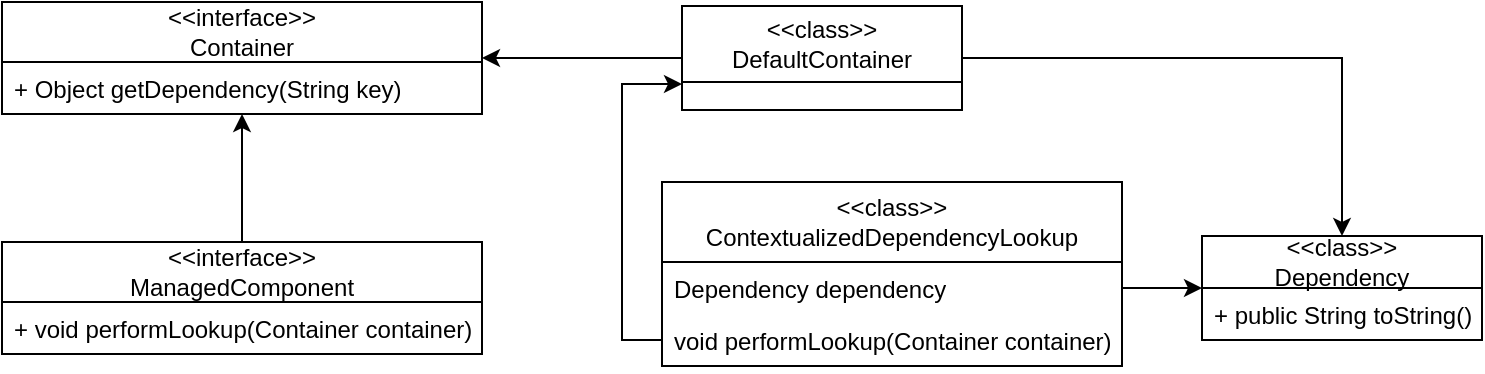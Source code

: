 <mxfile version="26.2.2">
  <diagram name="Страница — 1" id="mbrKNKBMgxBtGpDZQrjn">
    <mxGraphModel dx="1030" dy="707" grid="1" gridSize="10" guides="1" tooltips="1" connect="1" arrows="1" fold="1" page="1" pageScale="1" pageWidth="827" pageHeight="1169" math="0" shadow="0">
      <root>
        <mxCell id="0" />
        <mxCell id="1" parent="0" />
        <mxCell id="oCOYeDaYRa0MHwsRNCp5-2" value="&amp;lt;&amp;lt;interface&amp;gt;&amp;gt;&lt;div&gt;Container&lt;/div&gt;" style="swimlane;fontStyle=0;childLayout=stackLayout;horizontal=1;startSize=30;fillColor=none;horizontalStack=0;resizeParent=1;resizeParentMax=0;resizeLast=0;collapsible=1;marginBottom=0;whiteSpace=wrap;html=1;" vertex="1" parent="1">
          <mxGeometry x="40" y="40" width="240" height="56" as="geometry" />
        </mxCell>
        <mxCell id="oCOYeDaYRa0MHwsRNCp5-3" value="+&amp;nbsp;Object getDependency(String key)" style="text;strokeColor=none;fillColor=none;align=left;verticalAlign=top;spacingLeft=4;spacingRight=4;overflow=hidden;rotatable=0;points=[[0,0.5],[1,0.5]];portConstraint=eastwest;whiteSpace=wrap;html=1;" vertex="1" parent="oCOYeDaYRa0MHwsRNCp5-2">
          <mxGeometry y="30" width="240" height="26" as="geometry" />
        </mxCell>
        <mxCell id="oCOYeDaYRa0MHwsRNCp5-8" style="edgeStyle=orthogonalEdgeStyle;rounded=0;orthogonalLoop=1;jettySize=auto;html=1;exitX=0.5;exitY=0;exitDx=0;exitDy=0;" edge="1" parent="1" source="oCOYeDaYRa0MHwsRNCp5-6" target="oCOYeDaYRa0MHwsRNCp5-2">
          <mxGeometry relative="1" as="geometry" />
        </mxCell>
        <mxCell id="oCOYeDaYRa0MHwsRNCp5-6" value="&amp;lt;&amp;lt;interface&amp;gt;&amp;gt;&lt;div&gt;ManagedComponent&lt;/div&gt;" style="swimlane;fontStyle=0;childLayout=stackLayout;horizontal=1;startSize=30;fillColor=none;horizontalStack=0;resizeParent=1;resizeParentMax=0;resizeLast=0;collapsible=1;marginBottom=0;whiteSpace=wrap;html=1;" vertex="1" parent="1">
          <mxGeometry x="40" y="160" width="240" height="56" as="geometry" />
        </mxCell>
        <mxCell id="oCOYeDaYRa0MHwsRNCp5-7" value="+ void performLookup(Container container)" style="text;strokeColor=none;fillColor=none;align=left;verticalAlign=top;spacingLeft=4;spacingRight=4;overflow=hidden;rotatable=0;points=[[0,0.5],[1,0.5]];portConstraint=eastwest;whiteSpace=wrap;html=1;" vertex="1" parent="oCOYeDaYRa0MHwsRNCp5-6">
          <mxGeometry y="30" width="240" height="26" as="geometry" />
        </mxCell>
        <mxCell id="oCOYeDaYRa0MHwsRNCp5-13" style="edgeStyle=orthogonalEdgeStyle;rounded=0;orthogonalLoop=1;jettySize=auto;html=1;" edge="1" parent="1" source="oCOYeDaYRa0MHwsRNCp5-9" target="oCOYeDaYRa0MHwsRNCp5-2">
          <mxGeometry relative="1" as="geometry" />
        </mxCell>
        <mxCell id="oCOYeDaYRa0MHwsRNCp5-24" style="edgeStyle=orthogonalEdgeStyle;rounded=0;orthogonalLoop=1;jettySize=auto;html=1;exitX=1;exitY=0.5;exitDx=0;exitDy=0;entryX=0.5;entryY=0;entryDx=0;entryDy=0;" edge="1" parent="1" source="oCOYeDaYRa0MHwsRNCp5-9" target="oCOYeDaYRa0MHwsRNCp5-14">
          <mxGeometry relative="1" as="geometry" />
        </mxCell>
        <mxCell id="oCOYeDaYRa0MHwsRNCp5-9" value="&lt;div&gt;&amp;lt;&amp;lt;class&amp;gt;&amp;gt;&lt;/div&gt;DefaultContainer" style="swimlane;fontStyle=0;childLayout=stackLayout;horizontal=1;startSize=38;fillColor=none;horizontalStack=0;resizeParent=1;resizeParentMax=0;resizeLast=0;collapsible=1;marginBottom=0;whiteSpace=wrap;html=1;" vertex="1" parent="1">
          <mxGeometry x="380" y="42" width="140" height="52" as="geometry" />
        </mxCell>
        <mxCell id="oCOYeDaYRa0MHwsRNCp5-14" value="&lt;div&gt;&amp;lt;&amp;lt;class&amp;gt;&amp;gt;&lt;/div&gt;Dependency" style="swimlane;fontStyle=0;childLayout=stackLayout;horizontal=1;startSize=26;fillColor=none;horizontalStack=0;resizeParent=1;resizeParentMax=0;resizeLast=0;collapsible=1;marginBottom=0;whiteSpace=wrap;html=1;" vertex="1" parent="1">
          <mxGeometry x="640" y="157" width="140" height="52" as="geometry" />
        </mxCell>
        <mxCell id="oCOYeDaYRa0MHwsRNCp5-15" value="+&amp;nbsp;public String toString()" style="text;strokeColor=none;fillColor=none;align=left;verticalAlign=top;spacingLeft=4;spacingRight=4;overflow=hidden;rotatable=0;points=[[0,0.5],[1,0.5]];portConstraint=eastwest;whiteSpace=wrap;html=1;" vertex="1" parent="oCOYeDaYRa0MHwsRNCp5-14">
          <mxGeometry y="26" width="140" height="26" as="geometry" />
        </mxCell>
        <mxCell id="oCOYeDaYRa0MHwsRNCp5-18" value="&lt;div&gt;&amp;lt;&amp;lt;class&amp;gt;&amp;gt;&lt;/div&gt;ContextualizedDependencyLookup" style="swimlane;fontStyle=0;childLayout=stackLayout;horizontal=1;startSize=40;fillColor=none;horizontalStack=0;resizeParent=1;resizeParentMax=0;resizeLast=0;collapsible=1;marginBottom=0;whiteSpace=wrap;html=1;" vertex="1" parent="1">
          <mxGeometry x="370" y="130" width="230" height="92" as="geometry" />
        </mxCell>
        <mxCell id="oCOYeDaYRa0MHwsRNCp5-19" value="Dependency dependency" style="text;strokeColor=none;fillColor=none;align=left;verticalAlign=top;spacingLeft=4;spacingRight=4;overflow=hidden;rotatable=0;points=[[0,0.5],[1,0.5]];portConstraint=eastwest;whiteSpace=wrap;html=1;" vertex="1" parent="oCOYeDaYRa0MHwsRNCp5-18">
          <mxGeometry y="40" width="230" height="26" as="geometry" />
        </mxCell>
        <mxCell id="oCOYeDaYRa0MHwsRNCp5-20" value="void performLookup(Container container)" style="text;strokeColor=none;fillColor=none;align=left;verticalAlign=top;spacingLeft=4;spacingRight=4;overflow=hidden;rotatable=0;points=[[0,0.5],[1,0.5]];portConstraint=eastwest;whiteSpace=wrap;html=1;" vertex="1" parent="oCOYeDaYRa0MHwsRNCp5-18">
          <mxGeometry y="66" width="230" height="26" as="geometry" />
        </mxCell>
        <mxCell id="oCOYeDaYRa0MHwsRNCp5-22" style="edgeStyle=orthogonalEdgeStyle;rounded=0;orthogonalLoop=1;jettySize=auto;html=1;" edge="1" parent="1" source="oCOYeDaYRa0MHwsRNCp5-19" target="oCOYeDaYRa0MHwsRNCp5-14">
          <mxGeometry relative="1" as="geometry" />
        </mxCell>
        <mxCell id="oCOYeDaYRa0MHwsRNCp5-23" style="edgeStyle=orthogonalEdgeStyle;rounded=0;orthogonalLoop=1;jettySize=auto;html=1;exitX=0;exitY=0.5;exitDx=0;exitDy=0;entryX=0;entryY=0.75;entryDx=0;entryDy=0;" edge="1" parent="1" source="oCOYeDaYRa0MHwsRNCp5-20" target="oCOYeDaYRa0MHwsRNCp5-9">
          <mxGeometry relative="1" as="geometry" />
        </mxCell>
      </root>
    </mxGraphModel>
  </diagram>
</mxfile>

